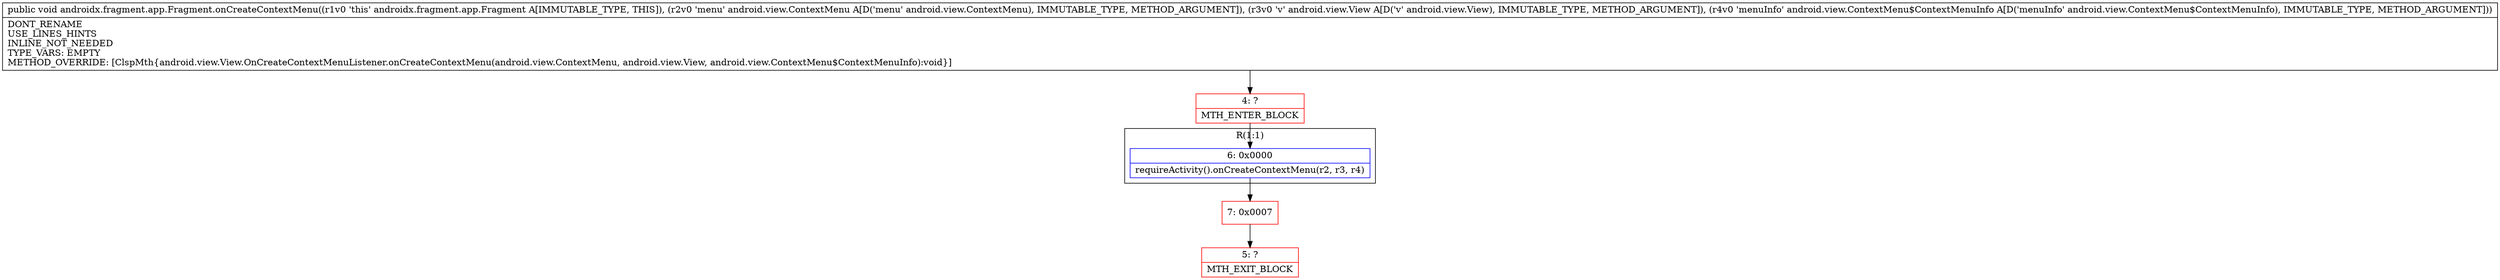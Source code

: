 digraph "CFG forandroidx.fragment.app.Fragment.onCreateContextMenu(Landroid\/view\/ContextMenu;Landroid\/view\/View;Landroid\/view\/ContextMenu$ContextMenuInfo;)V" {
subgraph cluster_Region_2012065097 {
label = "R(1:1)";
node [shape=record,color=blue];
Node_6 [shape=record,label="{6\:\ 0x0000|requireActivity().onCreateContextMenu(r2, r3, r4)\l}"];
}
Node_4 [shape=record,color=red,label="{4\:\ ?|MTH_ENTER_BLOCK\l}"];
Node_7 [shape=record,color=red,label="{7\:\ 0x0007}"];
Node_5 [shape=record,color=red,label="{5\:\ ?|MTH_EXIT_BLOCK\l}"];
MethodNode[shape=record,label="{public void androidx.fragment.app.Fragment.onCreateContextMenu((r1v0 'this' androidx.fragment.app.Fragment A[IMMUTABLE_TYPE, THIS]), (r2v0 'menu' android.view.ContextMenu A[D('menu' android.view.ContextMenu), IMMUTABLE_TYPE, METHOD_ARGUMENT]), (r3v0 'v' android.view.View A[D('v' android.view.View), IMMUTABLE_TYPE, METHOD_ARGUMENT]), (r4v0 'menuInfo' android.view.ContextMenu$ContextMenuInfo A[D('menuInfo' android.view.ContextMenu$ContextMenuInfo), IMMUTABLE_TYPE, METHOD_ARGUMENT]))  | DONT_RENAME\lUSE_LINES_HINTS\lINLINE_NOT_NEEDED\lTYPE_VARS: EMPTY\lMETHOD_OVERRIDE: [ClspMth\{android.view.View.OnCreateContextMenuListener.onCreateContextMenu(android.view.ContextMenu, android.view.View, android.view.ContextMenu$ContextMenuInfo):void\}]\l}"];
MethodNode -> Node_4;Node_6 -> Node_7;
Node_4 -> Node_6;
Node_7 -> Node_5;
}


